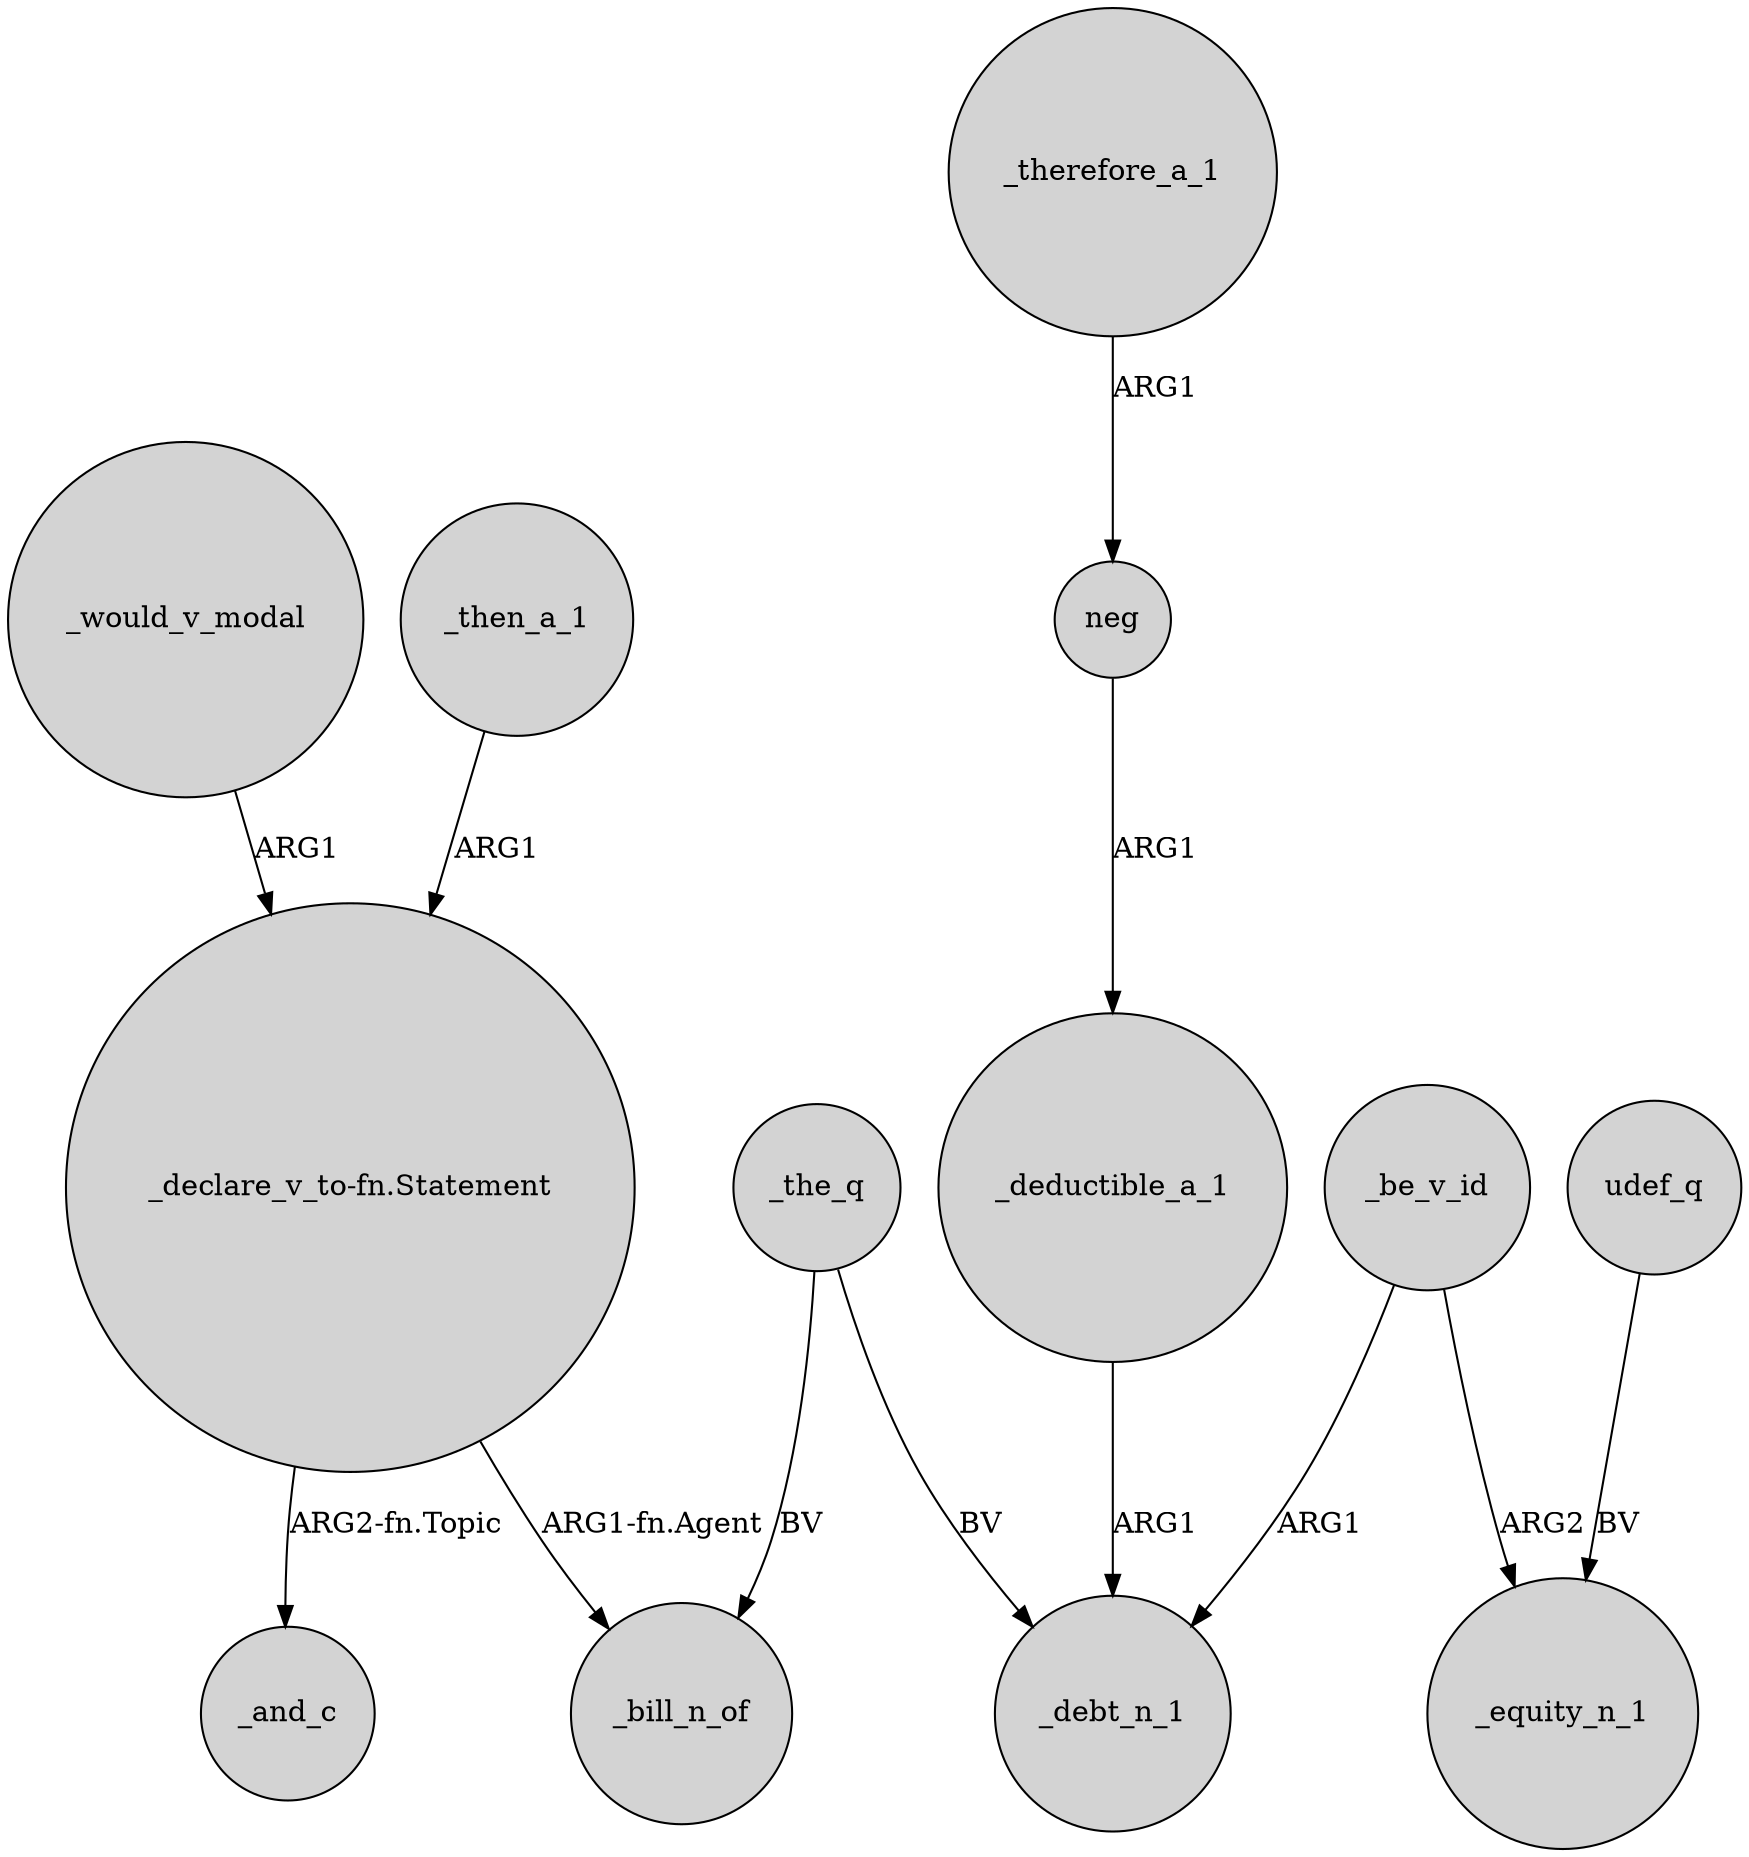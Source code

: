 digraph {
	node [shape=circle style=filled]
	_deductible_a_1 -> _debt_n_1 [label=ARG1]
	_the_q -> _bill_n_of [label=BV]
	_then_a_1 -> "_declare_v_to-fn.Statement" [label=ARG1]
	_would_v_modal -> "_declare_v_to-fn.Statement" [label=ARG1]
	"_declare_v_to-fn.Statement" -> _and_c [label="ARG2-fn.Topic"]
	_be_v_id -> _debt_n_1 [label=ARG1]
	_be_v_id -> _equity_n_1 [label=ARG2]
	"_declare_v_to-fn.Statement" -> _bill_n_of [label="ARG1-fn.Agent"]
	udef_q -> _equity_n_1 [label=BV]
	_the_q -> _debt_n_1 [label=BV]
	neg -> _deductible_a_1 [label=ARG1]
	_therefore_a_1 -> neg [label=ARG1]
}
